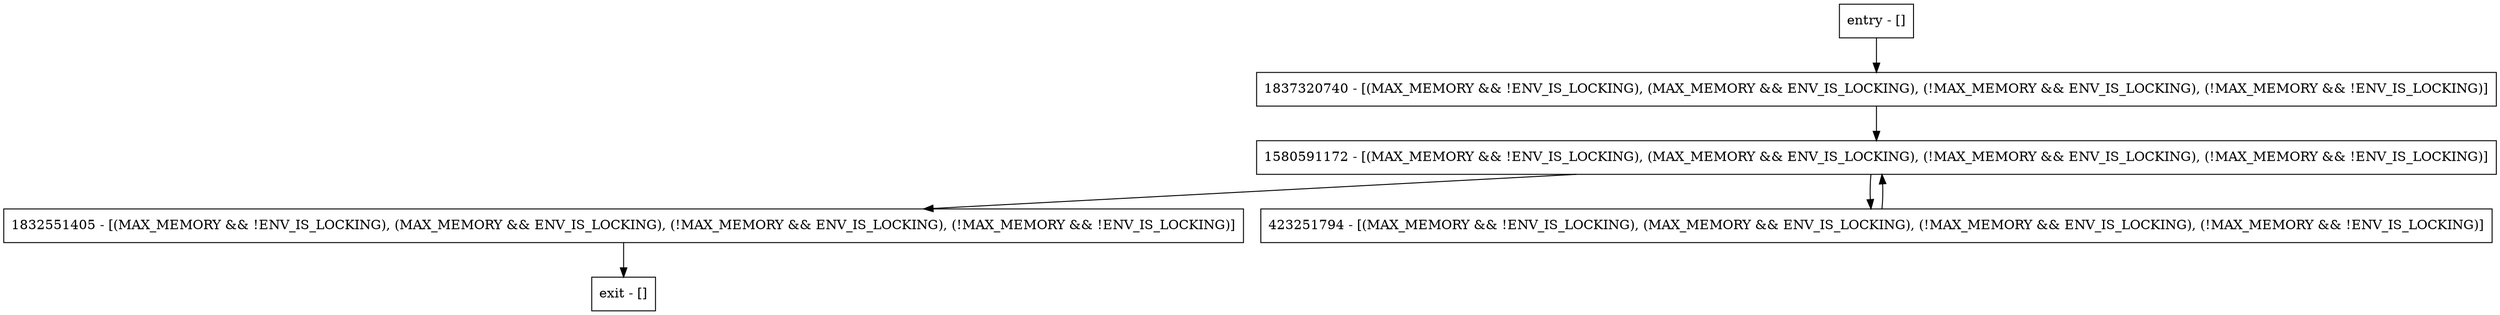 digraph initCacheMemoryUsage {
node [shape=record];
entry [label="entry - []"];
exit [label="exit - []"];
1832551405 [label="1832551405 - [(MAX_MEMORY && !ENV_IS_LOCKING), (MAX_MEMORY && ENV_IS_LOCKING), (!MAX_MEMORY && ENV_IS_LOCKING), (!MAX_MEMORY && !ENV_IS_LOCKING)]"];
1837320740 [label="1837320740 - [(MAX_MEMORY && !ENV_IS_LOCKING), (MAX_MEMORY && ENV_IS_LOCKING), (!MAX_MEMORY && ENV_IS_LOCKING), (!MAX_MEMORY && !ENV_IS_LOCKING)]"];
1580591172 [label="1580591172 - [(MAX_MEMORY && !ENV_IS_LOCKING), (MAX_MEMORY && ENV_IS_LOCKING), (!MAX_MEMORY && ENV_IS_LOCKING), (!MAX_MEMORY && !ENV_IS_LOCKING)]"];
423251794 [label="423251794 - [(MAX_MEMORY && !ENV_IS_LOCKING), (MAX_MEMORY && ENV_IS_LOCKING), (!MAX_MEMORY && ENV_IS_LOCKING), (!MAX_MEMORY && !ENV_IS_LOCKING)]"];
entry;
exit;
entry -> 1837320740;
1832551405 -> exit;
1837320740 -> 1580591172;
1580591172 -> 1832551405;
1580591172 -> 423251794;
423251794 -> 1580591172;
}
